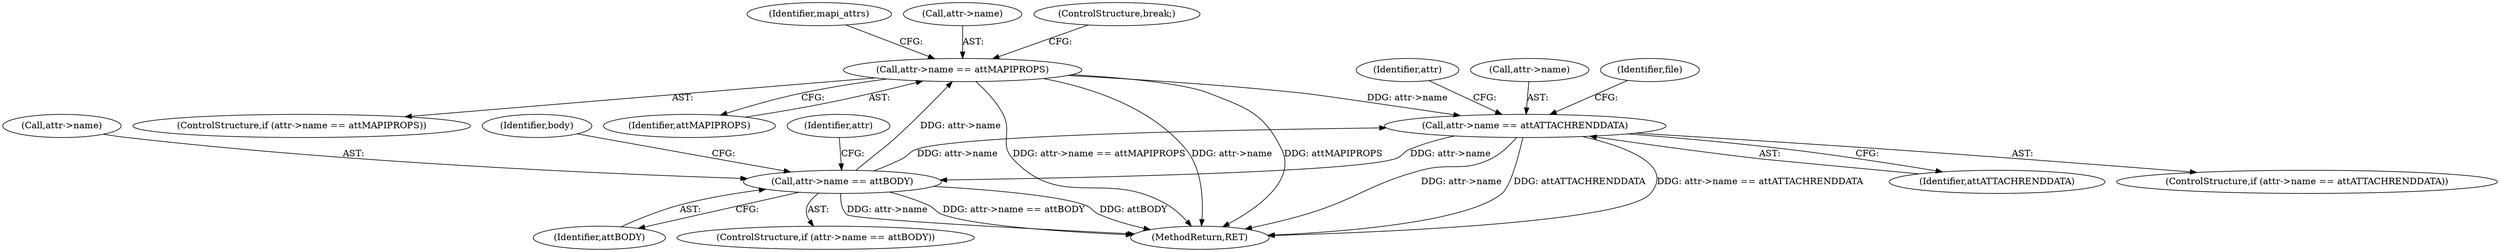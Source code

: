 digraph "0_tnef_8dccf79857ceeb7a6d3e42c1e762e7b865d5344d_1@pointer" {
"1000221" [label="(Call,attr->name == attMAPIPROPS)"];
"1000207" [label="(Call,attr->name == attBODY)"];
"1000179" [label="(Call,attr->name == attATTACHRENDDATA)"];
"1000221" [label="(Call,attr->name == attMAPIPROPS)"];
"1000229" [label="(Identifier,mapi_attrs)"];
"1000223" [label="(Identifier,attr)"];
"1000225" [label="(Identifier,attMAPIPROPS)"];
"1000208" [label="(Call,attr->name)"];
"1000180" [label="(Call,attr->name)"];
"1000186" [label="(Identifier,file)"];
"1000179" [label="(Call,attr->name == attATTACHRENDDATA)"];
"1000211" [label="(Identifier,attBODY)"];
"1000202" [label="(Identifier,attr)"];
"1000222" [label="(Call,attr->name)"];
"1000221" [label="(Call,attr->name == attMAPIPROPS)"];
"1000220" [label="(ControlStructure,if (attr->name == attMAPIPROPS))"];
"1000206" [label="(ControlStructure,if (attr->name == attBODY))"];
"1000215" [label="(Identifier,body)"];
"1000460" [label="(MethodReturn,RET)"];
"1000207" [label="(Call,attr->name == attBODY)"];
"1000183" [label="(Identifier,attATTACHRENDDATA)"];
"1000310" [label="(ControlStructure,break;)"];
"1000178" [label="(ControlStructure,if (attr->name == attATTACHRENDDATA))"];
"1000221" -> "1000220"  [label="AST: "];
"1000221" -> "1000225"  [label="CFG: "];
"1000222" -> "1000221"  [label="AST: "];
"1000225" -> "1000221"  [label="AST: "];
"1000229" -> "1000221"  [label="CFG: "];
"1000310" -> "1000221"  [label="CFG: "];
"1000221" -> "1000460"  [label="DDG: attMAPIPROPS"];
"1000221" -> "1000460"  [label="DDG: attr->name == attMAPIPROPS"];
"1000221" -> "1000460"  [label="DDG: attr->name"];
"1000221" -> "1000179"  [label="DDG: attr->name"];
"1000207" -> "1000221"  [label="DDG: attr->name"];
"1000207" -> "1000206"  [label="AST: "];
"1000207" -> "1000211"  [label="CFG: "];
"1000208" -> "1000207"  [label="AST: "];
"1000211" -> "1000207"  [label="AST: "];
"1000215" -> "1000207"  [label="CFG: "];
"1000223" -> "1000207"  [label="CFG: "];
"1000207" -> "1000460"  [label="DDG: attr->name"];
"1000207" -> "1000460"  [label="DDG: attr->name == attBODY"];
"1000207" -> "1000460"  [label="DDG: attBODY"];
"1000207" -> "1000179"  [label="DDG: attr->name"];
"1000179" -> "1000207"  [label="DDG: attr->name"];
"1000179" -> "1000178"  [label="AST: "];
"1000179" -> "1000183"  [label="CFG: "];
"1000180" -> "1000179"  [label="AST: "];
"1000183" -> "1000179"  [label="AST: "];
"1000186" -> "1000179"  [label="CFG: "];
"1000202" -> "1000179"  [label="CFG: "];
"1000179" -> "1000460"  [label="DDG: attr->name == attATTACHRENDDATA"];
"1000179" -> "1000460"  [label="DDG: attr->name"];
"1000179" -> "1000460"  [label="DDG: attATTACHRENDDATA"];
}
